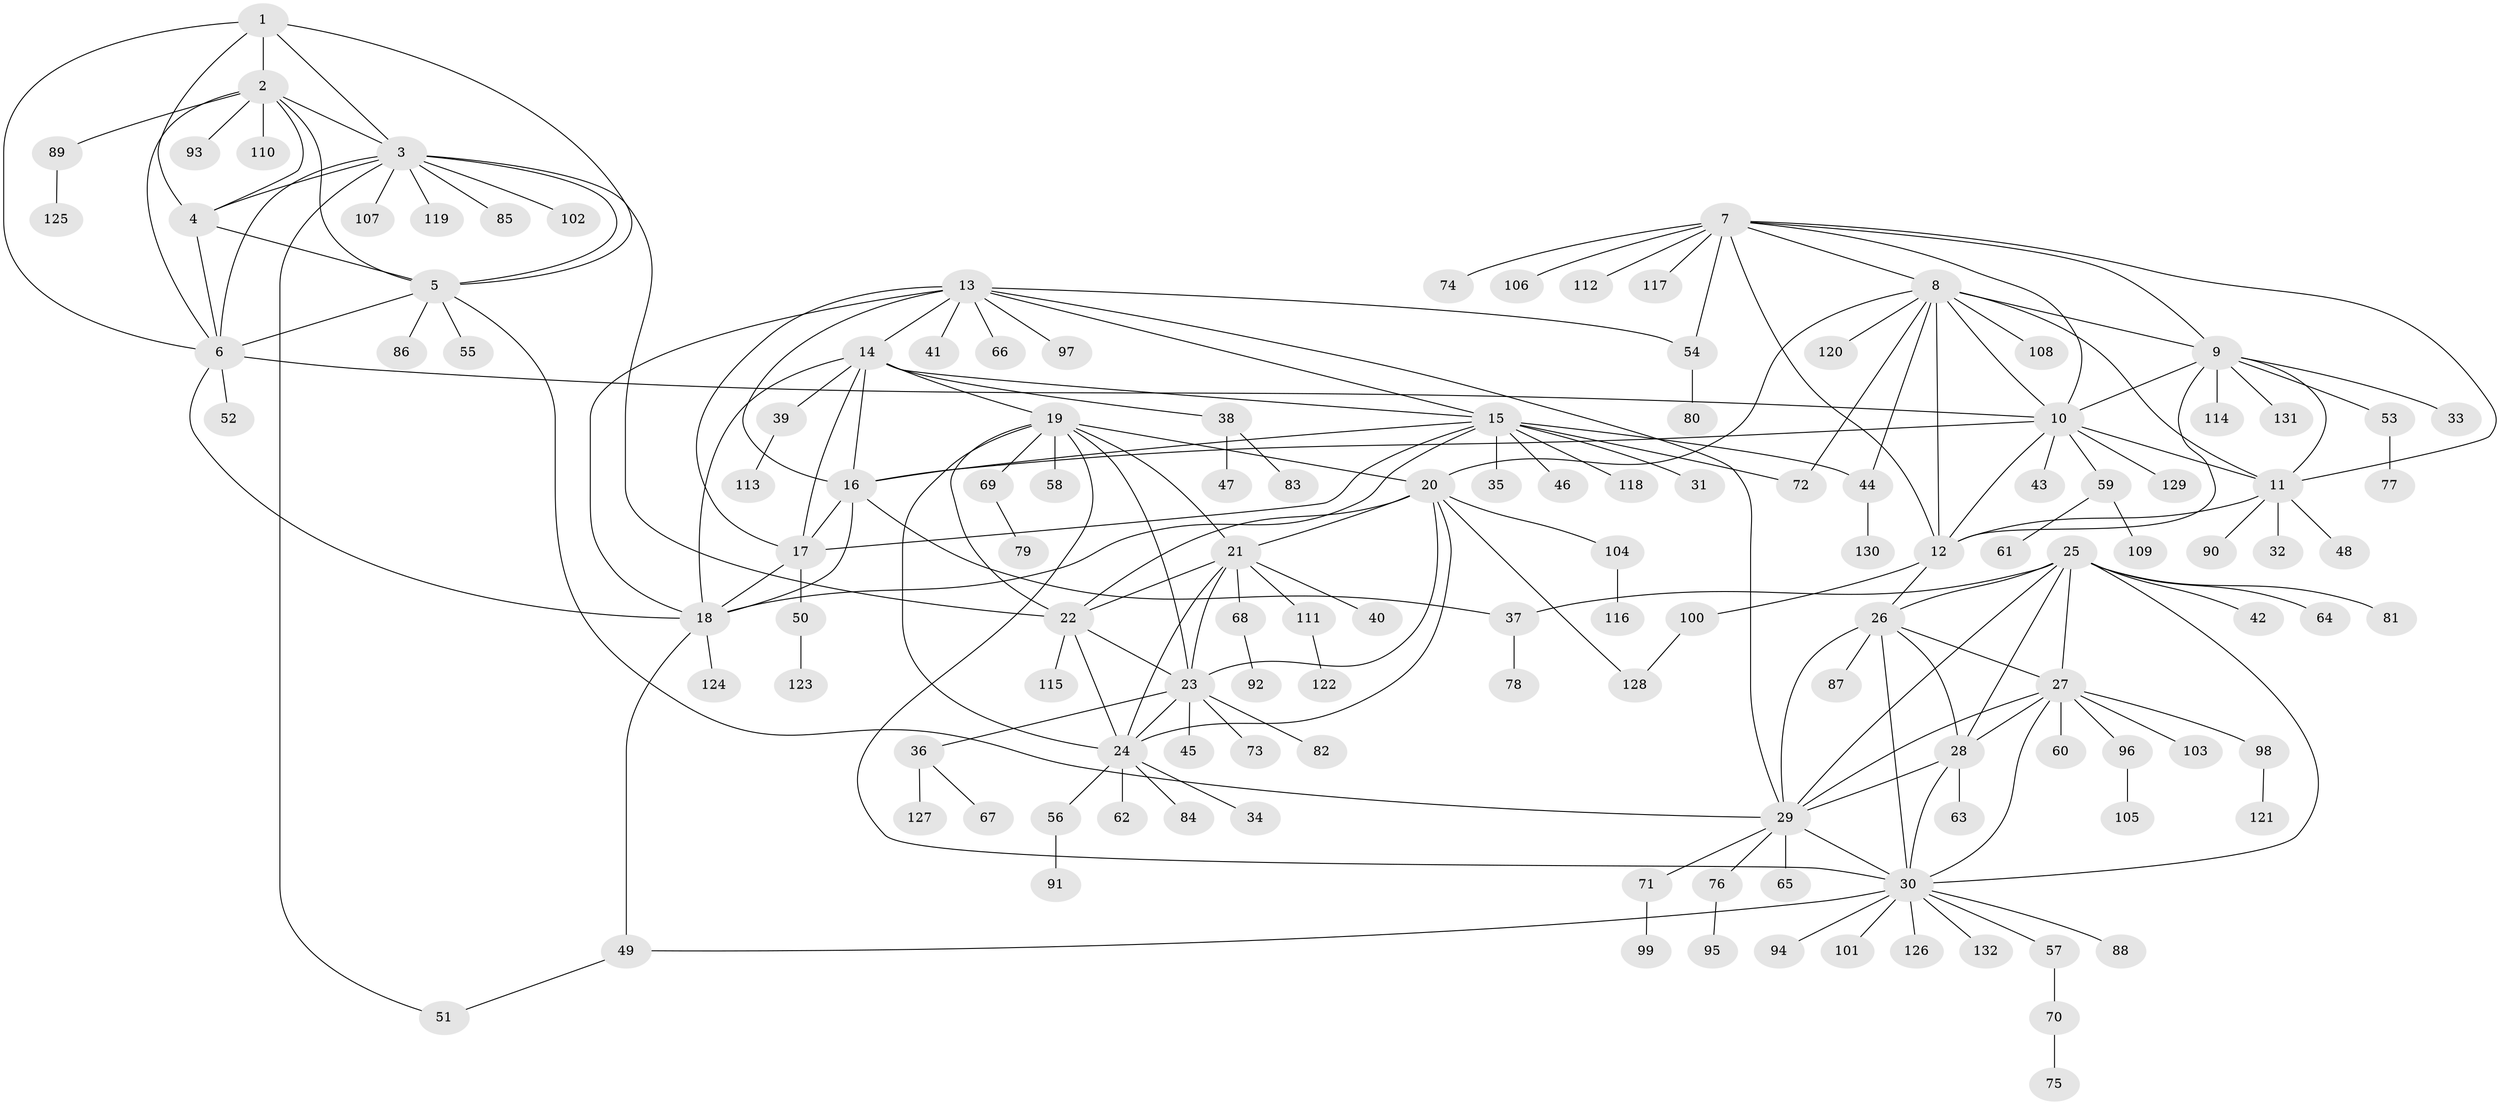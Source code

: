 // coarse degree distribution, {6: 0.05319148936170213, 8: 0.09574468085106383, 5: 0.031914893617021274, 9: 0.0425531914893617, 7: 0.05319148936170213, 10: 0.010638297872340425, 12: 0.010638297872340425, 1: 0.5106382978723404, 3: 0.0425531914893617, 2: 0.14893617021276595}
// Generated by graph-tools (version 1.1) at 2025/52/03/04/25 22:52:21]
// undirected, 132 vertices, 194 edges
graph export_dot {
  node [color=gray90,style=filled];
  1;
  2;
  3;
  4;
  5;
  6;
  7;
  8;
  9;
  10;
  11;
  12;
  13;
  14;
  15;
  16;
  17;
  18;
  19;
  20;
  21;
  22;
  23;
  24;
  25;
  26;
  27;
  28;
  29;
  30;
  31;
  32;
  33;
  34;
  35;
  36;
  37;
  38;
  39;
  40;
  41;
  42;
  43;
  44;
  45;
  46;
  47;
  48;
  49;
  50;
  51;
  52;
  53;
  54;
  55;
  56;
  57;
  58;
  59;
  60;
  61;
  62;
  63;
  64;
  65;
  66;
  67;
  68;
  69;
  70;
  71;
  72;
  73;
  74;
  75;
  76;
  77;
  78;
  79;
  80;
  81;
  82;
  83;
  84;
  85;
  86;
  87;
  88;
  89;
  90;
  91;
  92;
  93;
  94;
  95;
  96;
  97;
  98;
  99;
  100;
  101;
  102;
  103;
  104;
  105;
  106;
  107;
  108;
  109;
  110;
  111;
  112;
  113;
  114;
  115;
  116;
  117;
  118;
  119;
  120;
  121;
  122;
  123;
  124;
  125;
  126;
  127;
  128;
  129;
  130;
  131;
  132;
  1 -- 2;
  1 -- 3;
  1 -- 4;
  1 -- 5;
  1 -- 6;
  2 -- 3;
  2 -- 4;
  2 -- 5;
  2 -- 6;
  2 -- 89;
  2 -- 93;
  2 -- 110;
  3 -- 4;
  3 -- 5;
  3 -- 6;
  3 -- 22;
  3 -- 51;
  3 -- 85;
  3 -- 102;
  3 -- 107;
  3 -- 119;
  4 -- 5;
  4 -- 6;
  5 -- 6;
  5 -- 29;
  5 -- 55;
  5 -- 86;
  6 -- 10;
  6 -- 18;
  6 -- 52;
  7 -- 8;
  7 -- 9;
  7 -- 10;
  7 -- 11;
  7 -- 12;
  7 -- 54;
  7 -- 74;
  7 -- 106;
  7 -- 112;
  7 -- 117;
  8 -- 9;
  8 -- 10;
  8 -- 11;
  8 -- 12;
  8 -- 20;
  8 -- 44;
  8 -- 72;
  8 -- 108;
  8 -- 120;
  9 -- 10;
  9 -- 11;
  9 -- 12;
  9 -- 33;
  9 -- 53;
  9 -- 114;
  9 -- 131;
  10 -- 11;
  10 -- 12;
  10 -- 16;
  10 -- 43;
  10 -- 59;
  10 -- 129;
  11 -- 12;
  11 -- 32;
  11 -- 48;
  11 -- 90;
  12 -- 26;
  12 -- 100;
  13 -- 14;
  13 -- 15;
  13 -- 16;
  13 -- 17;
  13 -- 18;
  13 -- 29;
  13 -- 41;
  13 -- 54;
  13 -- 66;
  13 -- 97;
  14 -- 15;
  14 -- 16;
  14 -- 17;
  14 -- 18;
  14 -- 19;
  14 -- 38;
  14 -- 39;
  15 -- 16;
  15 -- 17;
  15 -- 18;
  15 -- 31;
  15 -- 35;
  15 -- 44;
  15 -- 46;
  15 -- 72;
  15 -- 118;
  16 -- 17;
  16 -- 18;
  16 -- 37;
  17 -- 18;
  17 -- 50;
  18 -- 49;
  18 -- 124;
  19 -- 20;
  19 -- 21;
  19 -- 22;
  19 -- 23;
  19 -- 24;
  19 -- 30;
  19 -- 58;
  19 -- 69;
  20 -- 21;
  20 -- 22;
  20 -- 23;
  20 -- 24;
  20 -- 104;
  20 -- 128;
  21 -- 22;
  21 -- 23;
  21 -- 24;
  21 -- 40;
  21 -- 68;
  21 -- 111;
  22 -- 23;
  22 -- 24;
  22 -- 115;
  23 -- 24;
  23 -- 36;
  23 -- 45;
  23 -- 73;
  23 -- 82;
  24 -- 34;
  24 -- 56;
  24 -- 62;
  24 -- 84;
  25 -- 26;
  25 -- 27;
  25 -- 28;
  25 -- 29;
  25 -- 30;
  25 -- 37;
  25 -- 42;
  25 -- 64;
  25 -- 81;
  26 -- 27;
  26 -- 28;
  26 -- 29;
  26 -- 30;
  26 -- 87;
  27 -- 28;
  27 -- 29;
  27 -- 30;
  27 -- 60;
  27 -- 96;
  27 -- 98;
  27 -- 103;
  28 -- 29;
  28 -- 30;
  28 -- 63;
  29 -- 30;
  29 -- 65;
  29 -- 71;
  29 -- 76;
  30 -- 49;
  30 -- 57;
  30 -- 88;
  30 -- 94;
  30 -- 101;
  30 -- 126;
  30 -- 132;
  36 -- 67;
  36 -- 127;
  37 -- 78;
  38 -- 47;
  38 -- 83;
  39 -- 113;
  44 -- 130;
  49 -- 51;
  50 -- 123;
  53 -- 77;
  54 -- 80;
  56 -- 91;
  57 -- 70;
  59 -- 61;
  59 -- 109;
  68 -- 92;
  69 -- 79;
  70 -- 75;
  71 -- 99;
  76 -- 95;
  89 -- 125;
  96 -- 105;
  98 -- 121;
  100 -- 128;
  104 -- 116;
  111 -- 122;
}
